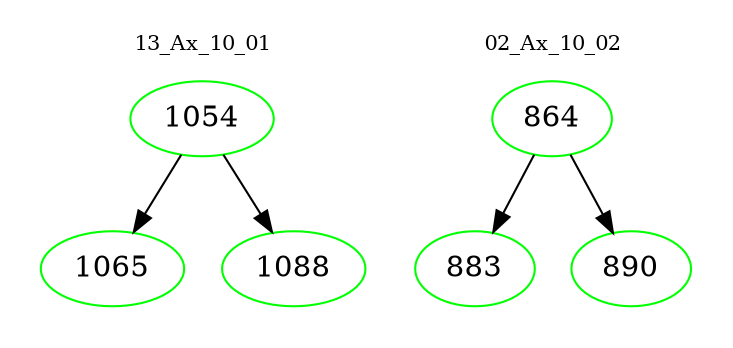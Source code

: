 digraph{
subgraph cluster_0 {
color = white
label = "13_Ax_10_01";
fontsize=10;
T0_1054 [label="1054", color="green"]
T0_1054 -> T0_1065 [color="black"]
T0_1065 [label="1065", color="green"]
T0_1054 -> T0_1088 [color="black"]
T0_1088 [label="1088", color="green"]
}
subgraph cluster_1 {
color = white
label = "02_Ax_10_02";
fontsize=10;
T1_864 [label="864", color="green"]
T1_864 -> T1_883 [color="black"]
T1_883 [label="883", color="green"]
T1_864 -> T1_890 [color="black"]
T1_890 [label="890", color="green"]
}
}
